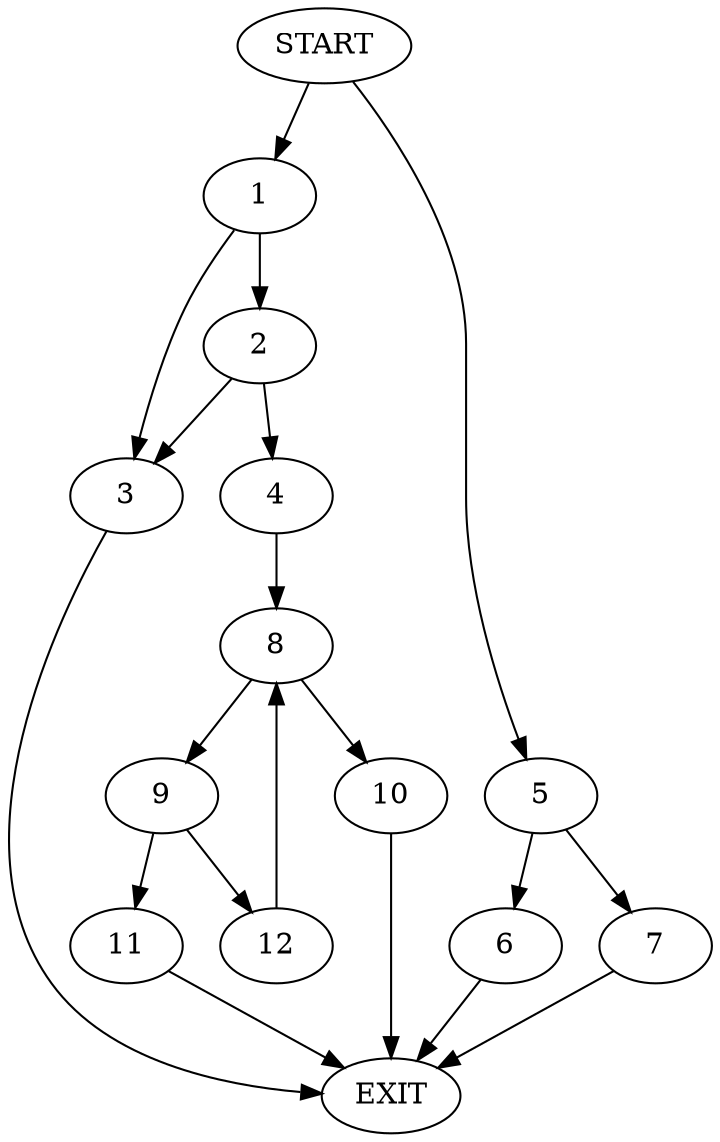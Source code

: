 digraph {
0 [label="START"]
13 [label="EXIT"]
0 -> 1
1 -> 2
1 -> 3
2 -> 3
2 -> 4
3 -> 13
0 -> 5
5 -> 6
5 -> 7
7 -> 13
6 -> 13
4 -> 8
8 -> 9
8 -> 10
10 -> 13
9 -> 11
9 -> 12
12 -> 8
11 -> 13
}

